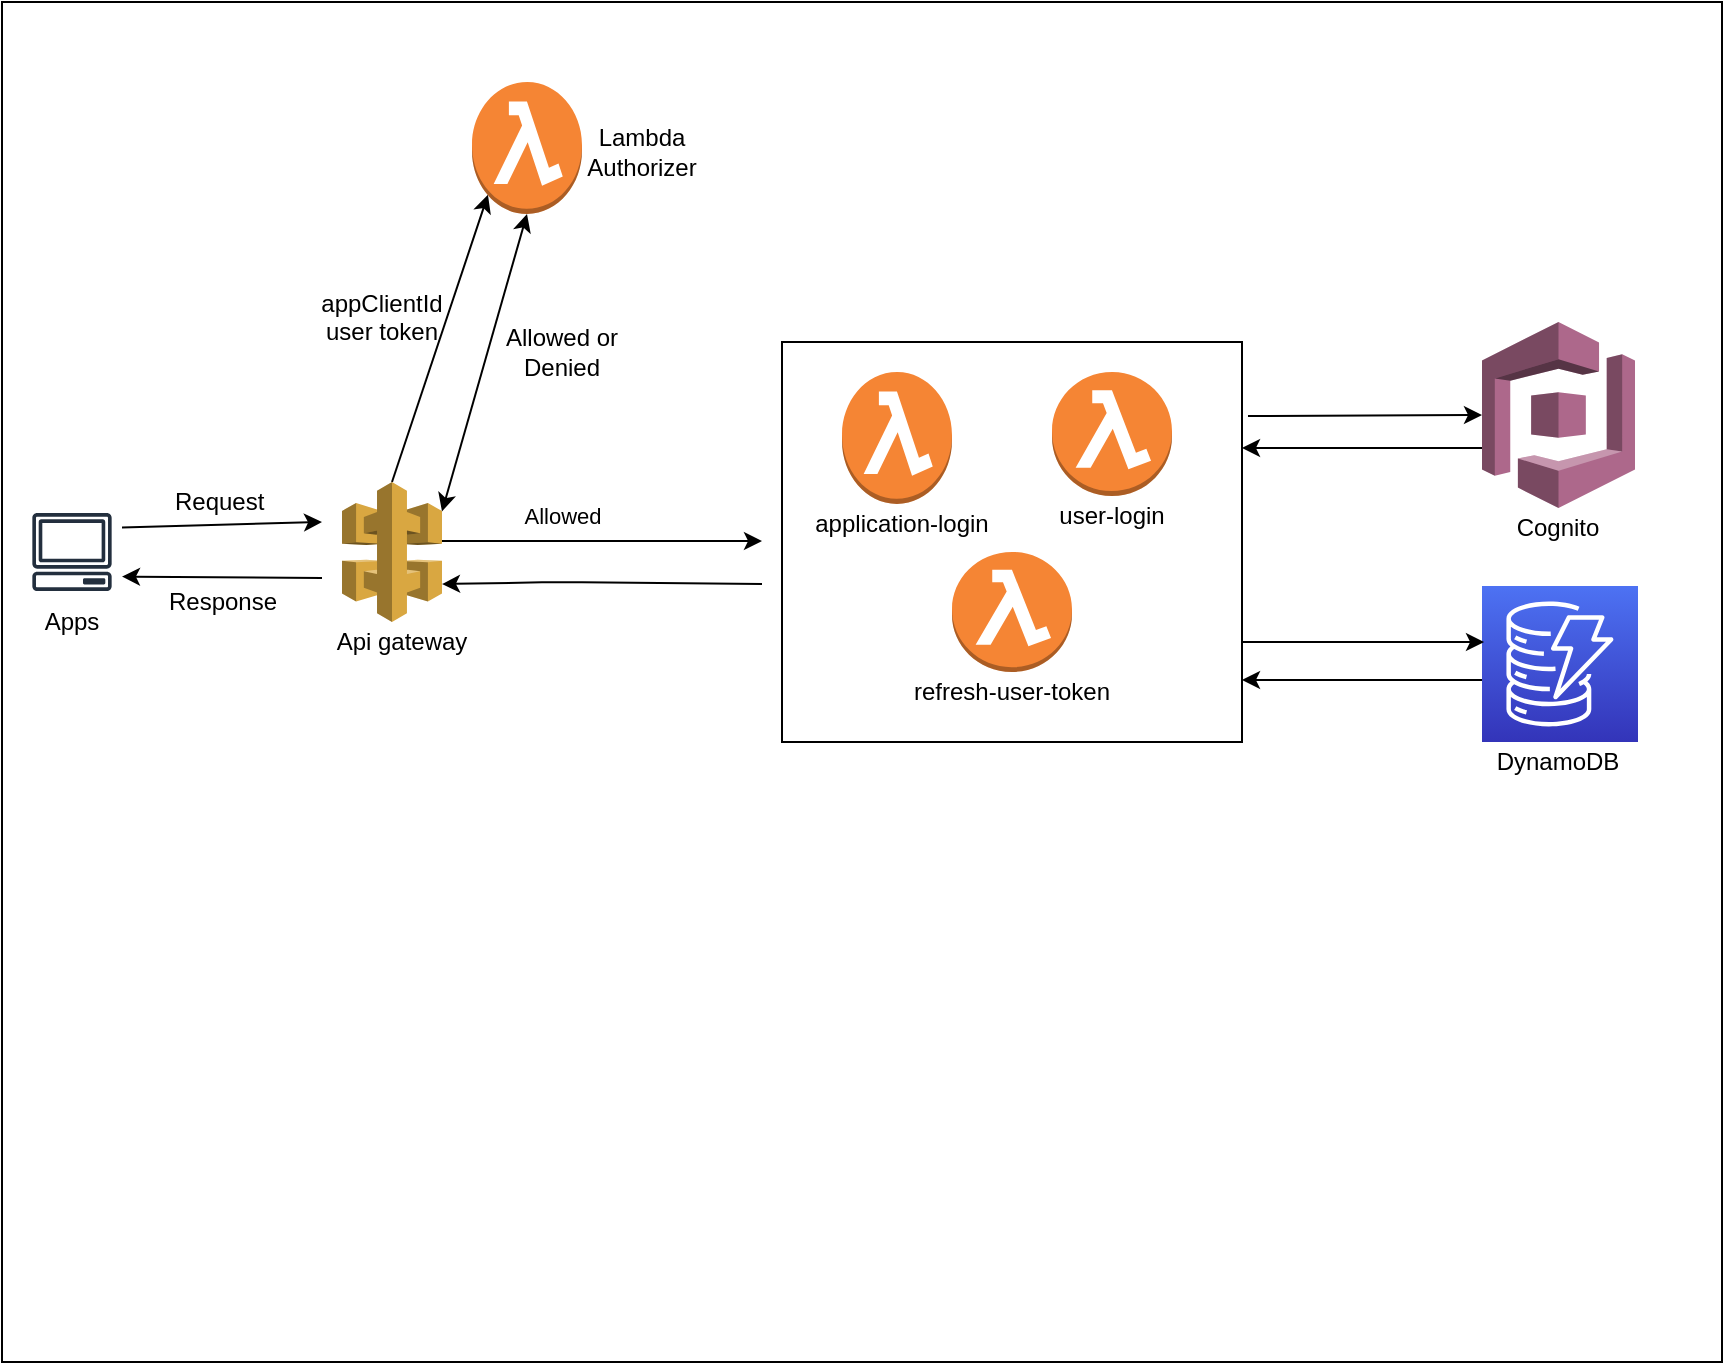 <mxfile version="21.1.4" type="github">
  <diagram id="o9Yx5MmnMYnDLAF2jlnI" name="Page-1">
    <mxGraphModel dx="1050" dy="545" grid="1" gridSize="10" guides="1" tooltips="1" connect="1" arrows="1" fold="1" page="1" pageScale="1" pageWidth="850" pageHeight="1100" background="#FFFFFF" math="0" shadow="0">
      <root>
        <mxCell id="0" />
        <mxCell id="1" parent="0" />
        <mxCell id="X5nyMMvejQxJnqDm28EH-7" value="" style="rounded=0;whiteSpace=wrap;html=1;" parent="1" vertex="1">
          <mxGeometry y="60" width="860" height="680" as="geometry" />
        </mxCell>
        <mxCell id="g9ZwW_LfofHwZXqpNb5Z-20" value="" style="group" parent="1" vertex="1" connectable="0">
          <mxGeometry x="160" y="300" width="80" height="100" as="geometry" />
        </mxCell>
        <mxCell id="g9ZwW_LfofHwZXqpNb5Z-6" value="" style="outlineConnect=0;dashed=0;verticalLabelPosition=bottom;verticalAlign=top;align=center;html=1;shape=mxgraph.aws3.api_gateway;fillColor=#D9A741;gradientColor=none;" parent="g9ZwW_LfofHwZXqpNb5Z-20" vertex="1">
          <mxGeometry x="10" width="50" height="70" as="geometry" />
        </mxCell>
        <mxCell id="g9ZwW_LfofHwZXqpNb5Z-9" value="Api gateway&lt;br&gt;" style="text;html=1;strokeColor=none;fillColor=none;align=center;verticalAlign=middle;whiteSpace=wrap;rounded=0;" parent="g9ZwW_LfofHwZXqpNb5Z-20" vertex="1">
          <mxGeometry y="70" width="80" height="20" as="geometry" />
        </mxCell>
        <mxCell id="g9ZwW_LfofHwZXqpNb5Z-42" value="" style="endArrow=classic;html=1;" parent="1" edge="1">
          <mxGeometry width="50" height="50" relative="1" as="geometry">
            <mxPoint x="220" y="329.5" as="sourcePoint" />
            <mxPoint x="380" y="329.5" as="targetPoint" />
          </mxGeometry>
        </mxCell>
        <mxCell id="g9ZwW_LfofHwZXqpNb5Z-45" value="Allowed" style="edgeLabel;html=1;align=center;verticalAlign=middle;resizable=0;points=[];" parent="g9ZwW_LfofHwZXqpNb5Z-42" vertex="1" connectable="0">
          <mxGeometry x="-0.2" relative="1" as="geometry">
            <mxPoint x="-4" y="-13" as="offset" />
          </mxGeometry>
        </mxCell>
        <mxCell id="g9ZwW_LfofHwZXqpNb5Z-47" value="" style="points=[[0,0,0],[0.25,0,0],[0.5,0,0],[0.75,0,0],[1,0,0],[0,1,0],[0.25,1,0],[0.5,1,0],[0.75,1,0],[1,1,0],[0,0.25,0],[0,0.5,0],[0,0.75,0],[1,0.25,0],[1,0.5,0],[1,0.75,0]];outlineConnect=0;fontColor=#232F3E;gradientColor=#4D72F3;gradientDirection=north;fillColor=#3334B9;strokeColor=#ffffff;dashed=0;verticalLabelPosition=bottom;verticalAlign=top;align=center;html=1;fontSize=12;fontStyle=0;aspect=fixed;shape=mxgraph.aws4.resourceIcon;resIcon=mxgraph.aws4.dynamodb;" parent="1" vertex="1">
          <mxGeometry x="740" y="352" width="78" height="78" as="geometry" />
        </mxCell>
        <mxCell id="g9ZwW_LfofHwZXqpNb5Z-49" value="" style="group" parent="1" vertex="1" connectable="0">
          <mxGeometry x="390" y="230" width="230" height="200" as="geometry" />
        </mxCell>
        <mxCell id="g9ZwW_LfofHwZXqpNb5Z-18" value="" style="rounded=0;whiteSpace=wrap;html=1;" parent="g9ZwW_LfofHwZXqpNb5Z-49" vertex="1">
          <mxGeometry width="230" height="200" as="geometry" />
        </mxCell>
        <mxCell id="g9ZwW_LfofHwZXqpNb5Z-48" value="" style="group" parent="g9ZwW_LfofHwZXqpNb5Z-49" vertex="1" connectable="0">
          <mxGeometry x="15" y="15" width="180" height="170" as="geometry" />
        </mxCell>
        <mxCell id="g9ZwW_LfofHwZXqpNb5Z-37" value="" style="group" parent="g9ZwW_LfofHwZXqpNb5Z-48" vertex="1" connectable="0">
          <mxGeometry width="90" height="90" as="geometry" />
        </mxCell>
        <mxCell id="g9ZwW_LfofHwZXqpNb5Z-24" value="" style="outlineConnect=0;dashed=0;verticalLabelPosition=bottom;verticalAlign=top;align=center;html=1;shape=mxgraph.aws3.lambda_function;fillColor=#F58534;gradientColor=none;" parent="g9ZwW_LfofHwZXqpNb5Z-37" vertex="1">
          <mxGeometry x="15" width="55" height="66" as="geometry" />
        </mxCell>
        <mxCell id="g9ZwW_LfofHwZXqpNb5Z-34" value="application-login" style="text;html=1;strokeColor=none;fillColor=none;align=center;verticalAlign=middle;whiteSpace=wrap;rounded=0;" parent="g9ZwW_LfofHwZXqpNb5Z-37" vertex="1">
          <mxGeometry y="66" width="90" height="20" as="geometry" />
        </mxCell>
        <mxCell id="g9ZwW_LfofHwZXqpNb5Z-39" value="" style="group" parent="g9ZwW_LfofHwZXqpNb5Z-48" vertex="1" connectable="0">
          <mxGeometry x="120" width="60" height="82" as="geometry" />
        </mxCell>
        <mxCell id="g9ZwW_LfofHwZXqpNb5Z-17" value="" style="outlineConnect=0;dashed=0;verticalLabelPosition=bottom;verticalAlign=top;align=center;html=1;shape=mxgraph.aws3.lambda_function;fillColor=#F58534;gradientColor=none;" parent="g9ZwW_LfofHwZXqpNb5Z-39" vertex="1">
          <mxGeometry width="60" height="62" as="geometry" />
        </mxCell>
        <mxCell id="g9ZwW_LfofHwZXqpNb5Z-35" value="user-login" style="text;html=1;strokeColor=none;fillColor=none;align=center;verticalAlign=middle;whiteSpace=wrap;rounded=0;" parent="g9ZwW_LfofHwZXqpNb5Z-39" vertex="1">
          <mxGeometry y="62" width="60" height="20" as="geometry" />
        </mxCell>
        <mxCell id="g9ZwW_LfofHwZXqpNb5Z-38" style="edgeStyle=orthogonalEdgeStyle;rounded=0;orthogonalLoop=1;jettySize=auto;html=1;exitX=0.5;exitY=1;exitDx=0;exitDy=0;" parent="g9ZwW_LfofHwZXqpNb5Z-39" source="g9ZwW_LfofHwZXqpNb5Z-35" target="g9ZwW_LfofHwZXqpNb5Z-35" edge="1">
          <mxGeometry relative="1" as="geometry" />
        </mxCell>
        <mxCell id="g9ZwW_LfofHwZXqpNb5Z-40" value="" style="group" parent="g9ZwW_LfofHwZXqpNb5Z-48" vertex="1" connectable="0">
          <mxGeometry x="40" y="90" width="120" height="80" as="geometry" />
        </mxCell>
        <mxCell id="g9ZwW_LfofHwZXqpNb5Z-14" value="" style="outlineConnect=0;dashed=0;verticalLabelPosition=bottom;verticalAlign=top;align=center;html=1;shape=mxgraph.aws3.lambda_function;fillColor=#F58534;gradientColor=none;" parent="g9ZwW_LfofHwZXqpNb5Z-40" vertex="1">
          <mxGeometry x="30" width="60" height="60" as="geometry" />
        </mxCell>
        <mxCell id="g9ZwW_LfofHwZXqpNb5Z-36" value="refresh-user-token" style="text;html=1;strokeColor=none;fillColor=none;align=center;verticalAlign=middle;whiteSpace=wrap;rounded=0;" parent="g9ZwW_LfofHwZXqpNb5Z-40" vertex="1">
          <mxGeometry y="60" width="120" height="20" as="geometry" />
        </mxCell>
        <mxCell id="g9ZwW_LfofHwZXqpNb5Z-53" value="" style="endArrow=classic;html=1;exitX=1;exitY=0.75;exitDx=0;exitDy=0;entryX=0.013;entryY=0.359;entryDx=0;entryDy=0;entryPerimeter=0;" parent="1" source="g9ZwW_LfofHwZXqpNb5Z-18" target="g9ZwW_LfofHwZXqpNb5Z-47" edge="1">
          <mxGeometry width="50" height="50" relative="1" as="geometry">
            <mxPoint x="650" y="410" as="sourcePoint" />
            <mxPoint x="700" y="360" as="targetPoint" />
          </mxGeometry>
        </mxCell>
        <mxCell id="g9ZwW_LfofHwZXqpNb5Z-54" value="" style="endArrow=classic;html=1;entryX=1;entryY=0.845;entryDx=0;entryDy=0;entryPerimeter=0;exitX=0;exitY=0.603;exitDx=0;exitDy=0;exitPerimeter=0;" parent="1" source="g9ZwW_LfofHwZXqpNb5Z-47" target="g9ZwW_LfofHwZXqpNb5Z-18" edge="1">
          <mxGeometry width="50" height="50" relative="1" as="geometry">
            <mxPoint x="730" y="393" as="sourcePoint" />
            <mxPoint x="700" y="460" as="targetPoint" />
          </mxGeometry>
        </mxCell>
        <mxCell id="g9ZwW_LfofHwZXqpNb5Z-55" value="" style="endArrow=classic;html=1;exitX=1;exitY=0.25;exitDx=0;exitDy=0;" parent="1" source="g9ZwW_LfofHwZXqpNb5Z-3" edge="1">
          <mxGeometry width="50" height="50" relative="1" as="geometry">
            <mxPoint x="90" y="320" as="sourcePoint" />
            <mxPoint x="160" y="320" as="targetPoint" />
          </mxGeometry>
        </mxCell>
        <mxCell id="g9ZwW_LfofHwZXqpNb5Z-58" value="DynamoDB" style="text;html=1;strokeColor=none;fillColor=none;align=center;verticalAlign=middle;whiteSpace=wrap;rounded=0;" parent="1" vertex="1">
          <mxGeometry x="758.25" y="430" width="40" height="20" as="geometry" />
        </mxCell>
        <mxCell id="g9ZwW_LfofHwZXqpNb5Z-60" value="" style="group" parent="1" vertex="1" connectable="0">
          <mxGeometry x="623" y="220" width="193.5" height="113" as="geometry" />
        </mxCell>
        <mxCell id="g9ZwW_LfofHwZXqpNb5Z-46" value="" style="outlineConnect=0;dashed=0;verticalLabelPosition=bottom;verticalAlign=top;align=center;html=1;shape=mxgraph.aws3.cognito;fillColor=#AD688B;gradientColor=none;" parent="g9ZwW_LfofHwZXqpNb5Z-60" vertex="1">
          <mxGeometry x="117" width="76.5" height="93" as="geometry" />
        </mxCell>
        <mxCell id="g9ZwW_LfofHwZXqpNb5Z-50" value="" style="endArrow=classic;html=1;entryX=0;entryY=0.5;entryDx=0;entryDy=0;entryPerimeter=0;" parent="g9ZwW_LfofHwZXqpNb5Z-60" target="g9ZwW_LfofHwZXqpNb5Z-46" edge="1">
          <mxGeometry width="50" height="50" relative="1" as="geometry">
            <mxPoint y="47" as="sourcePoint" />
            <mxPoint x="67" y="10" as="targetPoint" />
          </mxGeometry>
        </mxCell>
        <mxCell id="g9ZwW_LfofHwZXqpNb5Z-51" value="" style="endArrow=classic;html=1;" parent="g9ZwW_LfofHwZXqpNb5Z-60" edge="1">
          <mxGeometry width="50" height="50" relative="1" as="geometry">
            <mxPoint x="117" y="63" as="sourcePoint" />
            <mxPoint x="-3" y="63" as="targetPoint" />
          </mxGeometry>
        </mxCell>
        <mxCell id="g9ZwW_LfofHwZXqpNb5Z-59" value="Cognito" style="text;html=1;strokeColor=none;fillColor=none;align=center;verticalAlign=middle;whiteSpace=wrap;rounded=0;" parent="g9ZwW_LfofHwZXqpNb5Z-60" vertex="1">
          <mxGeometry x="135.25" y="93" width="40" height="20" as="geometry" />
        </mxCell>
        <mxCell id="X5nyMMvejQxJnqDm28EH-2" value="" style="endArrow=classic;html=1;entryX=1;entryY=0.729;entryDx=0;entryDy=0;entryPerimeter=0;" parent="1" target="g9ZwW_LfofHwZXqpNb5Z-6" edge="1">
          <mxGeometry width="50" height="50" relative="1" as="geometry">
            <mxPoint x="380" y="351" as="sourcePoint" />
            <mxPoint x="240" y="480" as="targetPoint" />
            <Array as="points">
              <mxPoint x="280" y="350" />
            </Array>
          </mxGeometry>
        </mxCell>
        <mxCell id="X5nyMMvejQxJnqDm28EH-3" value="" style="endArrow=classic;html=1;entryX=1;entryY=0.75;entryDx=0;entryDy=0;" parent="1" target="g9ZwW_LfofHwZXqpNb5Z-3" edge="1">
          <mxGeometry width="50" height="50" relative="1" as="geometry">
            <mxPoint x="160" y="348" as="sourcePoint" />
            <mxPoint x="90" y="450" as="targetPoint" />
          </mxGeometry>
        </mxCell>
        <mxCell id="X5nyMMvejQxJnqDm28EH-4" value="Request&amp;nbsp;" style="text;html=1;align=center;verticalAlign=middle;resizable=0;points=[];autosize=1;strokeColor=none;" parent="1" vertex="1">
          <mxGeometry x="80" y="300" width="60" height="20" as="geometry" />
        </mxCell>
        <mxCell id="X5nyMMvejQxJnqDm28EH-5" value="Response" style="text;html=1;align=center;verticalAlign=middle;resizable=0;points=[];autosize=1;strokeColor=none;" parent="1" vertex="1">
          <mxGeometry x="75" y="350" width="70" height="20" as="geometry" />
        </mxCell>
        <mxCell id="g9ZwW_LfofHwZXqpNb5Z-22" value="" style="group" parent="1" vertex="1" connectable="0">
          <mxGeometry x="10" y="310" width="70" height="80" as="geometry" />
        </mxCell>
        <mxCell id="g9ZwW_LfofHwZXqpNb5Z-3" value="" style="outlineConnect=0;fontColor=#000000;gradientColor=none;fillColor=#ffffff;strokeColor=#000000;dashed=0;verticalLabelPosition=bottom;verticalAlign=top;align=center;html=1;fontSize=12;fontStyle=0;aspect=fixed;pointerEvents=1;shape=mxgraph.aws4.client;fontFamily=Helvetica;" parent="g9ZwW_LfofHwZXqpNb5Z-22" vertex="1">
          <mxGeometry width="50" height="50" as="geometry" />
        </mxCell>
        <mxCell id="g9ZwW_LfofHwZXqpNb5Z-4" value="Apps" style="text;html=1;strokeColor=none;fillColor=none;align=center;verticalAlign=middle;whiteSpace=wrap;rounded=0;" parent="g9ZwW_LfofHwZXqpNb5Z-22" vertex="1">
          <mxGeometry x="5" y="50" width="40" height="20" as="geometry" />
        </mxCell>
        <mxCell id="eMkw1z-3qtLy8J55Eb39-1" value="" style="outlineConnect=0;fontColor=#232F3E;gradientColor=none;fillColor=#232F3E;strokeColor=none;dashed=0;verticalLabelPosition=bottom;verticalAlign=top;align=center;html=1;fontSize=12;fontStyle=0;aspect=fixed;pointerEvents=1;shape=mxgraph.aws4.client;" parent="g9ZwW_LfofHwZXqpNb5Z-22" vertex="1">
          <mxGeometry x="5" y="5.51" width="40" height="38.97" as="geometry" />
        </mxCell>
        <mxCell id="zaop_TdyuNyUOUAchXfF-1" value="" style="endArrow=classic;html=1;rounded=0;exitX=0.5;exitY=0;exitDx=0;exitDy=0;exitPerimeter=0;entryX=0.145;entryY=0.855;entryDx=0;entryDy=0;entryPerimeter=0;" edge="1" parent="1" source="g9ZwW_LfofHwZXqpNb5Z-6" target="zaop_TdyuNyUOUAchXfF-18">
          <mxGeometry width="50" height="50" relative="1" as="geometry">
            <mxPoint x="510" y="310" as="sourcePoint" />
            <mxPoint x="236.194" y="151.3" as="targetPoint" />
          </mxGeometry>
        </mxCell>
        <mxCell id="zaop_TdyuNyUOUAchXfF-2" value="" style="endArrow=classic;startArrow=classic;html=1;rounded=0;exitX=1;exitY=0.21;exitDx=0;exitDy=0;exitPerimeter=0;entryX=0.5;entryY=1;entryDx=0;entryDy=0;entryPerimeter=0;" edge="1" parent="1" source="g9ZwW_LfofHwZXqpNb5Z-6" target="zaop_TdyuNyUOUAchXfF-18">
          <mxGeometry width="50" height="50" relative="1" as="geometry">
            <mxPoint x="510" y="310" as="sourcePoint" />
            <mxPoint x="250" y="160" as="targetPoint" />
          </mxGeometry>
        </mxCell>
        <mxCell id="zaop_TdyuNyUOUAchXfF-17" value="" style="group" vertex="1" connectable="0" parent="1">
          <mxGeometry x="220" y="100" width="90" height="90" as="geometry" />
        </mxCell>
        <mxCell id="zaop_TdyuNyUOUAchXfF-18" value="" style="outlineConnect=0;dashed=0;verticalLabelPosition=bottom;verticalAlign=top;align=center;html=1;shape=mxgraph.aws3.lambda_function;fillColor=#F58534;gradientColor=none;" vertex="1" parent="zaop_TdyuNyUOUAchXfF-17">
          <mxGeometry x="15" width="55" height="66" as="geometry" />
        </mxCell>
        <mxCell id="zaop_TdyuNyUOUAchXfF-33" value="Lambda Authorizer" style="text;html=1;strokeColor=none;fillColor=none;align=center;verticalAlign=middle;whiteSpace=wrap;rounded=0;" vertex="1" parent="1">
          <mxGeometry x="290" y="120" width="60" height="30" as="geometry" />
        </mxCell>
        <mxCell id="zaop_TdyuNyUOUAchXfF-34" value="Allowed or Denied" style="text;html=1;strokeColor=none;fillColor=none;align=center;verticalAlign=middle;whiteSpace=wrap;rounded=0;" vertex="1" parent="1">
          <mxGeometry x="250" y="220" width="60" height="30" as="geometry" />
        </mxCell>
        <mxCell id="zaop_TdyuNyUOUAchXfF-35" value="&lt;div&gt;appClientId&lt;/div&gt;&lt;div&gt;user token&lt;/div&gt;&lt;div&gt;&lt;br&gt;&lt;/div&gt;" style="text;html=1;strokeColor=none;fillColor=none;align=center;verticalAlign=middle;whiteSpace=wrap;rounded=0;" vertex="1" parent="1">
          <mxGeometry x="160" y="210" width="60" height="30" as="geometry" />
        </mxCell>
      </root>
    </mxGraphModel>
  </diagram>
</mxfile>
